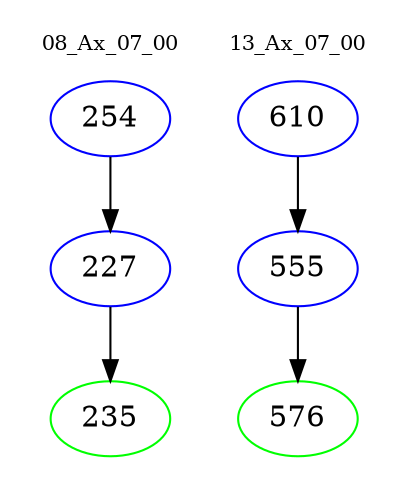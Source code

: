 digraph{
subgraph cluster_0 {
color = white
label = "08_Ax_07_00";
fontsize=10;
T0_254 [label="254", color="blue"]
T0_254 -> T0_227 [color="black"]
T0_227 [label="227", color="blue"]
T0_227 -> T0_235 [color="black"]
T0_235 [label="235", color="green"]
}
subgraph cluster_1 {
color = white
label = "13_Ax_07_00";
fontsize=10;
T1_610 [label="610", color="blue"]
T1_610 -> T1_555 [color="black"]
T1_555 [label="555", color="blue"]
T1_555 -> T1_576 [color="black"]
T1_576 [label="576", color="green"]
}
}
